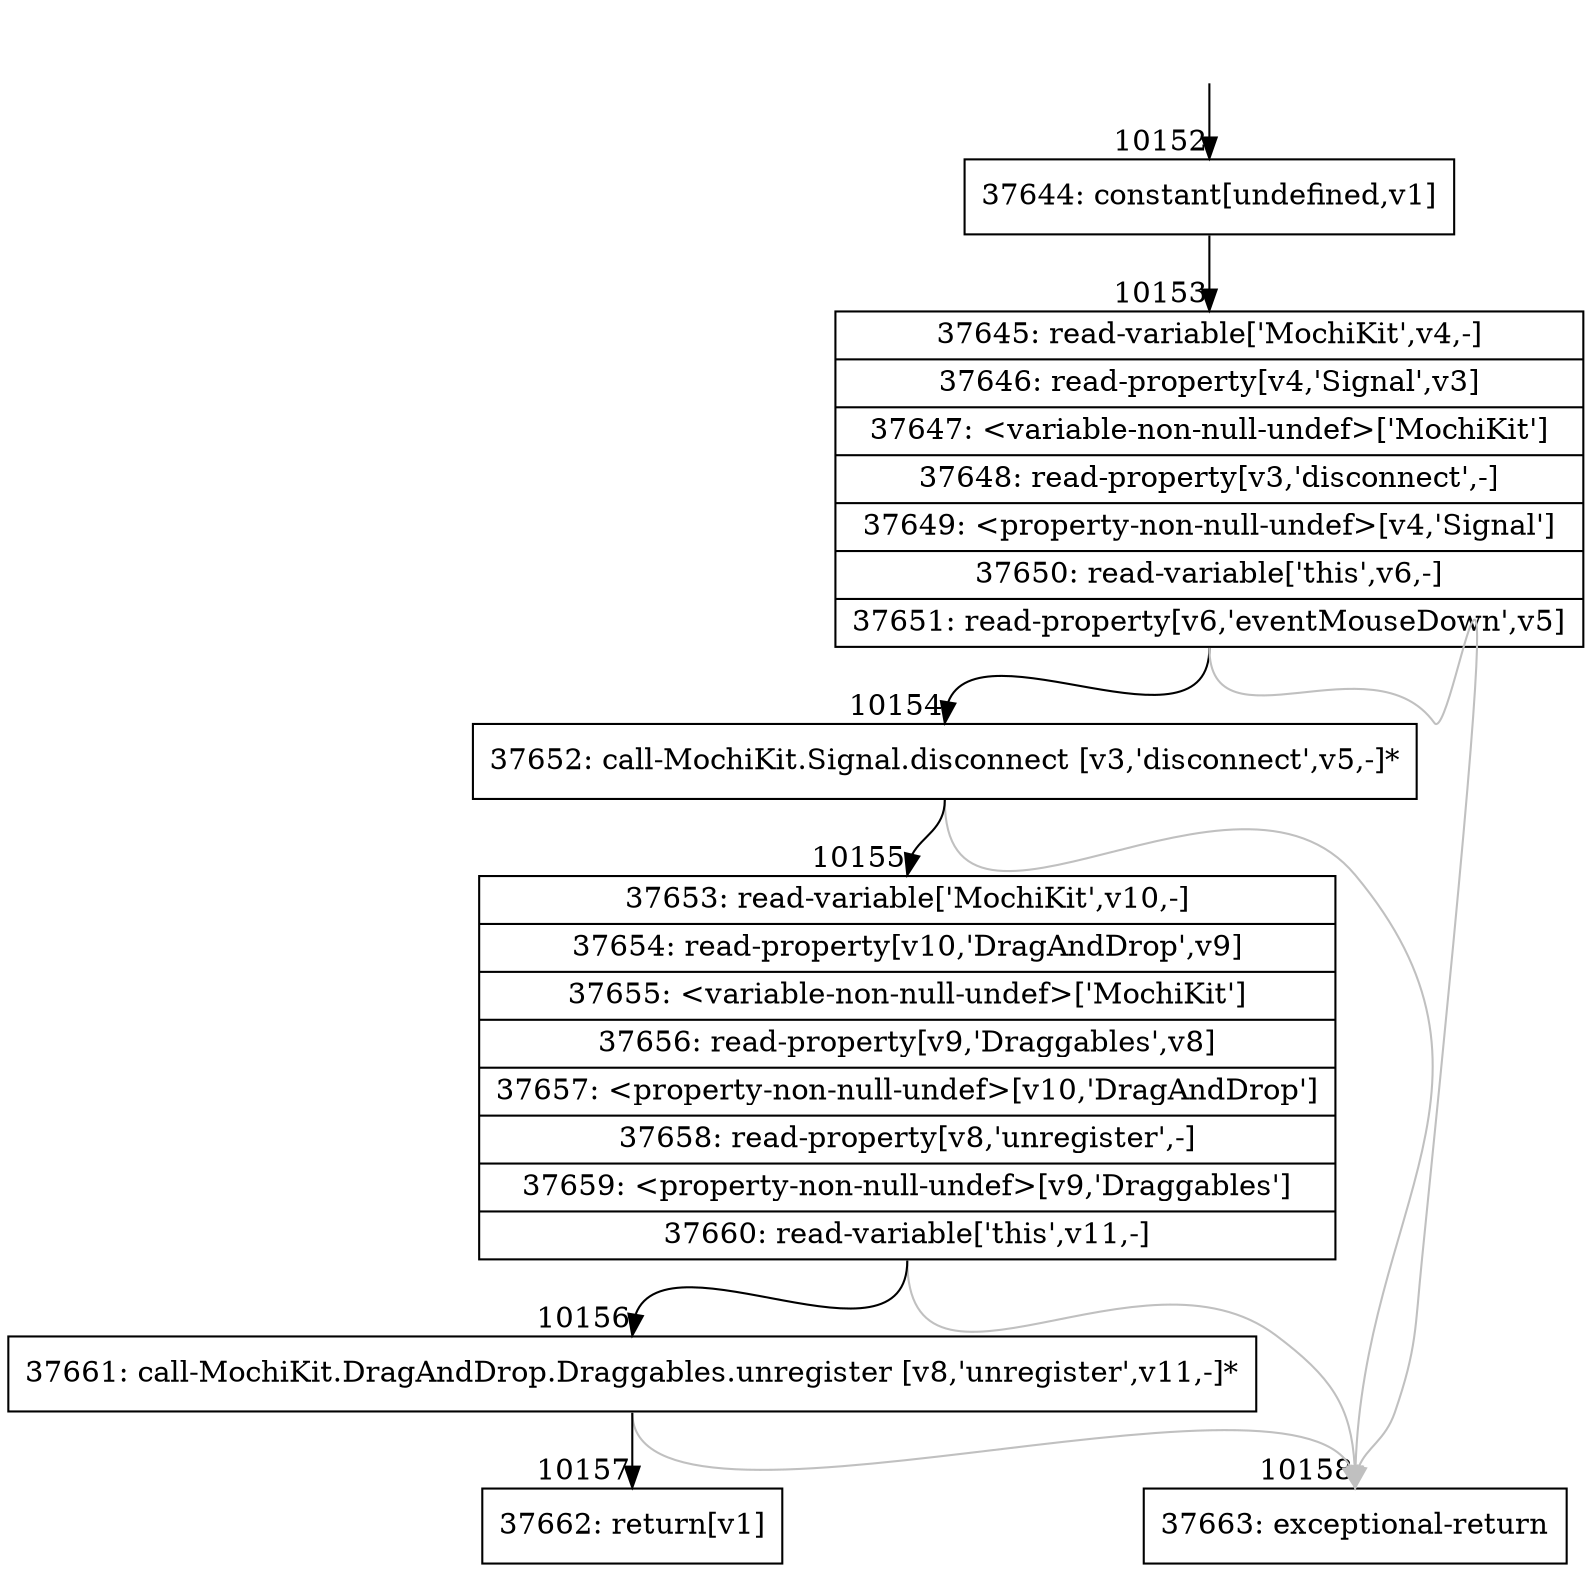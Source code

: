 digraph {
rankdir="TD"
BB_entry726[shape=none,label=""];
BB_entry726 -> BB10152 [tailport=s, headport=n, headlabel="    10152"]
BB10152 [shape=record label="{37644: constant[undefined,v1]}" ] 
BB10152 -> BB10153 [tailport=s, headport=n, headlabel="      10153"]
BB10153 [shape=record label="{37645: read-variable['MochiKit',v4,-]|37646: read-property[v4,'Signal',v3]|37647: \<variable-non-null-undef\>['MochiKit']|37648: read-property[v3,'disconnect',-]|37649: \<property-non-null-undef\>[v4,'Signal']|37650: read-variable['this',v6,-]|37651: read-property[v6,'eventMouseDown',v5]}" ] 
BB10153 -> BB10154 [tailport=s, headport=n, headlabel="      10154"]
BB10153 -> BB10158 [tailport=s, headport=n, color=gray, headlabel="      10158"]
BB10154 [shape=record label="{37652: call-MochiKit.Signal.disconnect [v3,'disconnect',v5,-]*}" ] 
BB10154 -> BB10155 [tailport=s, headport=n, headlabel="      10155"]
BB10154 -> BB10158 [tailport=s, headport=n, color=gray]
BB10155 [shape=record label="{37653: read-variable['MochiKit',v10,-]|37654: read-property[v10,'DragAndDrop',v9]|37655: \<variable-non-null-undef\>['MochiKit']|37656: read-property[v9,'Draggables',v8]|37657: \<property-non-null-undef\>[v10,'DragAndDrop']|37658: read-property[v8,'unregister',-]|37659: \<property-non-null-undef\>[v9,'Draggables']|37660: read-variable['this',v11,-]}" ] 
BB10155 -> BB10156 [tailport=s, headport=n, headlabel="      10156"]
BB10155 -> BB10158 [tailport=s, headport=n, color=gray]
BB10156 [shape=record label="{37661: call-MochiKit.DragAndDrop.Draggables.unregister [v8,'unregister',v11,-]*}" ] 
BB10156 -> BB10157 [tailport=s, headport=n, headlabel="      10157"]
BB10156 -> BB10158 [tailport=s, headport=n, color=gray]
BB10157 [shape=record label="{37662: return[v1]}" ] 
BB10158 [shape=record label="{37663: exceptional-return}" ] 
//#$~ 7126
}
